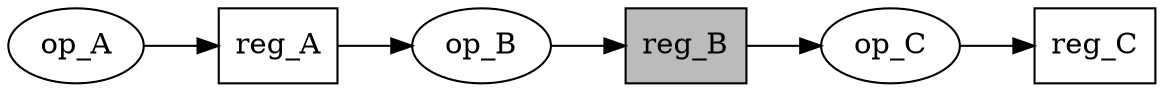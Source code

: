 

digraph {
	rankdir = LR;
	reg_A [shape=box];
	reg_B [shape=box];
	reg_C [shape=box];
	reg_B [style=filled, fillcolor="#bbbbbb"];
	op_A -> reg_A;
	reg_A -> op_B;
	op_B -> reg_B;
	reg_B -> op_C;
	op_C -> reg_C;
}